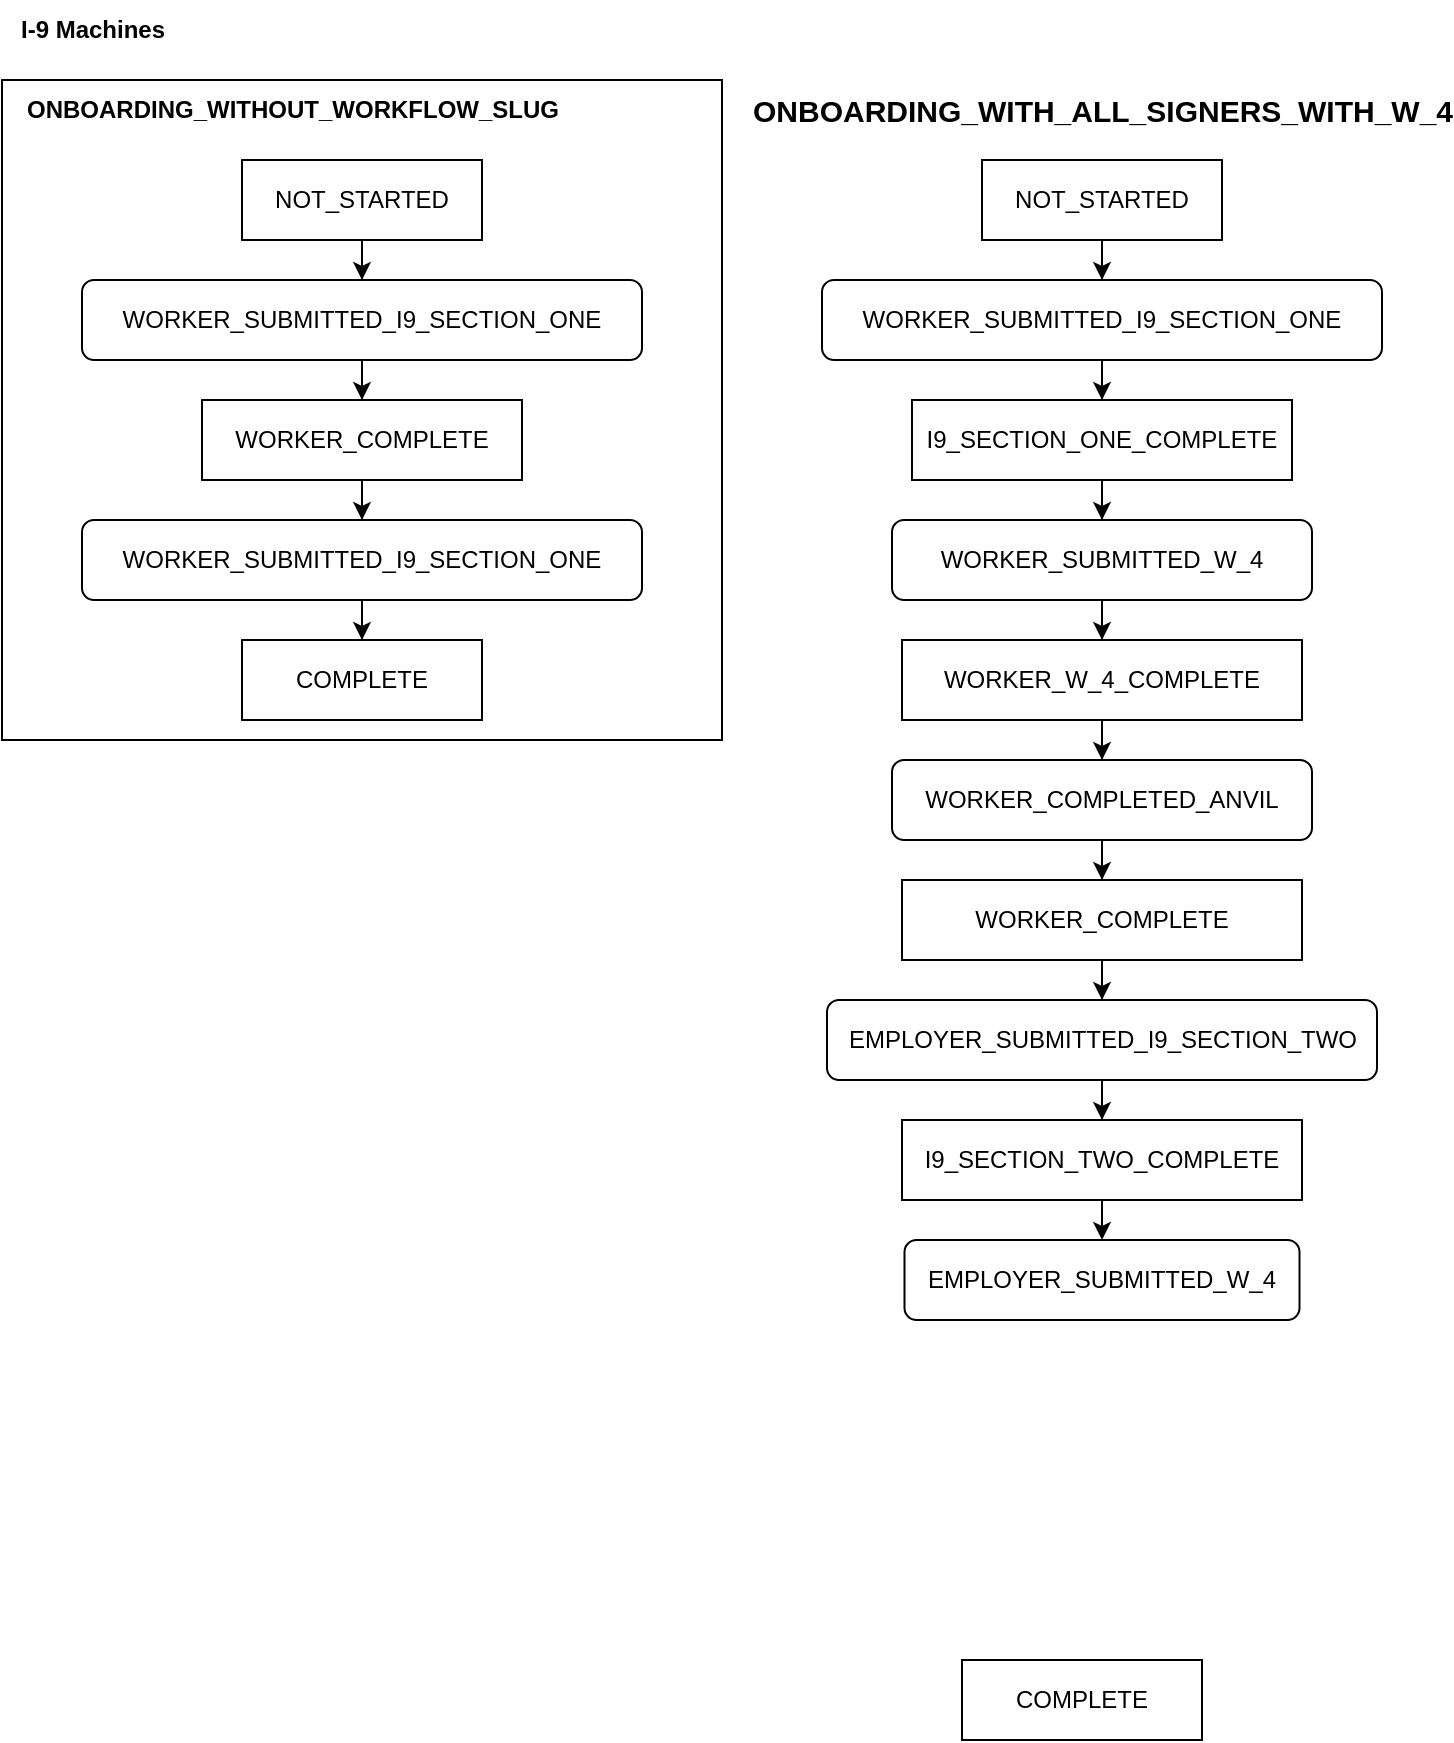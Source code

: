 <mxfile version="24.6.3" type="github">
  <diagram name="Page-1" id="iukkpxbPmAniCHK0yDrJ">
    <mxGraphModel dx="1274" dy="713" grid="1" gridSize="10" guides="1" tooltips="1" connect="1" arrows="1" fold="1" page="1" pageScale="1" pageWidth="850" pageHeight="1100" math="0" shadow="0">
      <root>
        <mxCell id="0" />
        <mxCell id="1" parent="0" />
        <mxCell id="TotN1_Kpjb51vsJ2ve7N-13" value="I-9 Machines" style="text;html=1;align=center;verticalAlign=middle;resizable=0;points=[];autosize=1;strokeColor=none;fillColor=none;fontStyle=1" vertex="1" parent="1">
          <mxGeometry width="90" height="30" as="geometry" />
        </mxCell>
        <mxCell id="TotN1_Kpjb51vsJ2ve7N-16" value="" style="group" vertex="1" connectable="0" parent="1">
          <mxGeometry y="40" width="360" height="330" as="geometry" />
        </mxCell>
        <mxCell id="TotN1_Kpjb51vsJ2ve7N-15" value="" style="whiteSpace=wrap;html=1;" vertex="1" parent="TotN1_Kpjb51vsJ2ve7N-16">
          <mxGeometry width="360" height="330" as="geometry" />
        </mxCell>
        <mxCell id="TotN1_Kpjb51vsJ2ve7N-9" style="edgeStyle=orthogonalEdgeStyle;rounded=0;orthogonalLoop=1;jettySize=auto;html=1;" edge="1" parent="TotN1_Kpjb51vsJ2ve7N-16" source="TotN1_Kpjb51vsJ2ve7N-4" target="TotN1_Kpjb51vsJ2ve7N-6">
          <mxGeometry relative="1" as="geometry" />
        </mxCell>
        <mxCell id="TotN1_Kpjb51vsJ2ve7N-4" value="NOT_STARTED" style="whiteSpace=wrap;html=1;" vertex="1" parent="TotN1_Kpjb51vsJ2ve7N-16">
          <mxGeometry x="120" y="40" width="120" height="40" as="geometry" />
        </mxCell>
        <mxCell id="TotN1_Kpjb51vsJ2ve7N-5" value="COMPLETE" style="whiteSpace=wrap;html=1;" vertex="1" parent="TotN1_Kpjb51vsJ2ve7N-16">
          <mxGeometry x="120" y="280" width="120" height="40" as="geometry" />
        </mxCell>
        <mxCell id="TotN1_Kpjb51vsJ2ve7N-10" style="edgeStyle=orthogonalEdgeStyle;rounded=0;orthogonalLoop=1;jettySize=auto;html=1;entryX=0.5;entryY=0;entryDx=0;entryDy=0;" edge="1" parent="TotN1_Kpjb51vsJ2ve7N-16" source="TotN1_Kpjb51vsJ2ve7N-6" target="TotN1_Kpjb51vsJ2ve7N-7">
          <mxGeometry relative="1" as="geometry" />
        </mxCell>
        <mxCell id="TotN1_Kpjb51vsJ2ve7N-6" value="WORKER_SUBMITTED_I9_SECTION_ONE" style="rounded=1;whiteSpace=wrap;html=1;" vertex="1" parent="TotN1_Kpjb51vsJ2ve7N-16">
          <mxGeometry x="40" y="100" width="280" height="40" as="geometry" />
        </mxCell>
        <mxCell id="TotN1_Kpjb51vsJ2ve7N-11" style="edgeStyle=orthogonalEdgeStyle;rounded=0;orthogonalLoop=1;jettySize=auto;html=1;entryX=0.5;entryY=0;entryDx=0;entryDy=0;" edge="1" parent="TotN1_Kpjb51vsJ2ve7N-16" source="TotN1_Kpjb51vsJ2ve7N-7" target="TotN1_Kpjb51vsJ2ve7N-8">
          <mxGeometry relative="1" as="geometry" />
        </mxCell>
        <mxCell id="TotN1_Kpjb51vsJ2ve7N-7" value="WORKER_COMPLETE" style="whiteSpace=wrap;html=1;" vertex="1" parent="TotN1_Kpjb51vsJ2ve7N-16">
          <mxGeometry x="100" y="160" width="160" height="40" as="geometry" />
        </mxCell>
        <mxCell id="TotN1_Kpjb51vsJ2ve7N-12" value="" style="edgeStyle=orthogonalEdgeStyle;rounded=0;orthogonalLoop=1;jettySize=auto;html=1;" edge="1" parent="TotN1_Kpjb51vsJ2ve7N-16" source="TotN1_Kpjb51vsJ2ve7N-8" target="TotN1_Kpjb51vsJ2ve7N-5">
          <mxGeometry relative="1" as="geometry" />
        </mxCell>
        <mxCell id="TotN1_Kpjb51vsJ2ve7N-8" value="WORKER_SUBMITTED_I9_SECTION_ONE" style="rounded=1;whiteSpace=wrap;html=1;" vertex="1" parent="TotN1_Kpjb51vsJ2ve7N-16">
          <mxGeometry x="40" y="220" width="280" height="40" as="geometry" />
        </mxCell>
        <mxCell id="TotN1_Kpjb51vsJ2ve7N-14" value="ONBOARDING_WITHOUT_WORKFLOW_SLUG" style="text;html=1;align=center;verticalAlign=middle;resizable=0;points=[];autosize=1;strokeColor=none;fillColor=none;fontStyle=1" vertex="1" parent="TotN1_Kpjb51vsJ2ve7N-16">
          <mxGeometry width="290" height="30" as="geometry" />
        </mxCell>
        <mxCell id="TotN1_Kpjb51vsJ2ve7N-19" style="edgeStyle=orthogonalEdgeStyle;rounded=0;orthogonalLoop=1;jettySize=auto;html=1;" edge="1" parent="1" source="TotN1_Kpjb51vsJ2ve7N-20" target="TotN1_Kpjb51vsJ2ve7N-23">
          <mxGeometry relative="1" as="geometry" />
        </mxCell>
        <mxCell id="TotN1_Kpjb51vsJ2ve7N-20" value="NOT_STARTED" style="whiteSpace=wrap;html=1;" vertex="1" parent="1">
          <mxGeometry x="490" y="80" width="120" height="40" as="geometry" />
        </mxCell>
        <mxCell id="TotN1_Kpjb51vsJ2ve7N-21" value="COMPLETE" style="whiteSpace=wrap;html=1;" vertex="1" parent="1">
          <mxGeometry x="480" y="830" width="120" height="40" as="geometry" />
        </mxCell>
        <mxCell id="TotN1_Kpjb51vsJ2ve7N-22" style="edgeStyle=orthogonalEdgeStyle;rounded=0;orthogonalLoop=1;jettySize=auto;html=1;entryX=0.5;entryY=0;entryDx=0;entryDy=0;" edge="1" parent="1" source="TotN1_Kpjb51vsJ2ve7N-23" target="TotN1_Kpjb51vsJ2ve7N-25">
          <mxGeometry relative="1" as="geometry" />
        </mxCell>
        <mxCell id="TotN1_Kpjb51vsJ2ve7N-23" value="WORKER_SUBMITTED_I9_SECTION_ONE" style="rounded=1;whiteSpace=wrap;html=1;" vertex="1" parent="1">
          <mxGeometry x="410" y="140" width="280" height="40" as="geometry" />
        </mxCell>
        <mxCell id="TotN1_Kpjb51vsJ2ve7N-24" style="edgeStyle=orthogonalEdgeStyle;rounded=0;orthogonalLoop=1;jettySize=auto;html=1;entryX=0.5;entryY=0;entryDx=0;entryDy=0;" edge="1" parent="1" source="TotN1_Kpjb51vsJ2ve7N-25" target="TotN1_Kpjb51vsJ2ve7N-32">
          <mxGeometry relative="1" as="geometry" />
        </mxCell>
        <mxCell id="TotN1_Kpjb51vsJ2ve7N-25" value="I9_SECTION_ONE_COMPLETE" style="whiteSpace=wrap;html=1;" vertex="1" parent="1">
          <mxGeometry x="455" y="200" width="190" height="40" as="geometry" />
        </mxCell>
        <mxCell id="TotN1_Kpjb51vsJ2ve7N-28" value="ONBOARDING_WITH_ALL_SIGNERS_WITH_W_4" style="text;html=1;align=center;verticalAlign=middle;resizable=0;points=[];autosize=1;strokeColor=none;fillColor=none;fontStyle=1;fontSize=15;" vertex="1" parent="1">
          <mxGeometry x="400" y="40" width="300" height="30" as="geometry" />
        </mxCell>
        <mxCell id="TotN1_Kpjb51vsJ2ve7N-35" style="edgeStyle=orthogonalEdgeStyle;rounded=0;orthogonalLoop=1;jettySize=auto;html=1;" edge="1" parent="1" source="TotN1_Kpjb51vsJ2ve7N-32" target="TotN1_Kpjb51vsJ2ve7N-33">
          <mxGeometry relative="1" as="geometry" />
        </mxCell>
        <mxCell id="TotN1_Kpjb51vsJ2ve7N-32" value="WORKER_SUBMITTED_W_4" style="rounded=1;whiteSpace=wrap;html=1;" vertex="1" parent="1">
          <mxGeometry x="445" y="260" width="210" height="40" as="geometry" />
        </mxCell>
        <mxCell id="TotN1_Kpjb51vsJ2ve7N-37" style="edgeStyle=orthogonalEdgeStyle;rounded=0;orthogonalLoop=1;jettySize=auto;html=1;" edge="1" parent="1" source="TotN1_Kpjb51vsJ2ve7N-33" target="TotN1_Kpjb51vsJ2ve7N-36">
          <mxGeometry relative="1" as="geometry" />
        </mxCell>
        <mxCell id="TotN1_Kpjb51vsJ2ve7N-33" value="WORKER_W_4_COMPLETE" style="whiteSpace=wrap;html=1;" vertex="1" parent="1">
          <mxGeometry x="450" y="320" width="200" height="40" as="geometry" />
        </mxCell>
        <mxCell id="TotN1_Kpjb51vsJ2ve7N-39" style="edgeStyle=orthogonalEdgeStyle;rounded=0;orthogonalLoop=1;jettySize=auto;html=1;" edge="1" parent="1" source="TotN1_Kpjb51vsJ2ve7N-36" target="TotN1_Kpjb51vsJ2ve7N-38">
          <mxGeometry relative="1" as="geometry" />
        </mxCell>
        <mxCell id="TotN1_Kpjb51vsJ2ve7N-36" value="WORKER_COMPLETED_ANVIL" style="rounded=1;whiteSpace=wrap;html=1;" vertex="1" parent="1">
          <mxGeometry x="445" y="380" width="210" height="40" as="geometry" />
        </mxCell>
        <mxCell id="TotN1_Kpjb51vsJ2ve7N-41" style="edgeStyle=orthogonalEdgeStyle;rounded=0;orthogonalLoop=1;jettySize=auto;html=1;" edge="1" parent="1" source="TotN1_Kpjb51vsJ2ve7N-38" target="TotN1_Kpjb51vsJ2ve7N-40">
          <mxGeometry relative="1" as="geometry" />
        </mxCell>
        <mxCell id="TotN1_Kpjb51vsJ2ve7N-38" value="WORKER_COMPLETE" style="whiteSpace=wrap;html=1;" vertex="1" parent="1">
          <mxGeometry x="450" y="440" width="200" height="40" as="geometry" />
        </mxCell>
        <mxCell id="TotN1_Kpjb51vsJ2ve7N-43" style="edgeStyle=orthogonalEdgeStyle;rounded=0;orthogonalLoop=1;jettySize=auto;html=1;" edge="1" parent="1" source="TotN1_Kpjb51vsJ2ve7N-40" target="TotN1_Kpjb51vsJ2ve7N-42">
          <mxGeometry relative="1" as="geometry" />
        </mxCell>
        <mxCell id="TotN1_Kpjb51vsJ2ve7N-40" value="EMPLOYER_SUBMITTED_I9_SECTION_TWO" style="rounded=1;whiteSpace=wrap;html=1;" vertex="1" parent="1">
          <mxGeometry x="412.5" y="500" width="275" height="40" as="geometry" />
        </mxCell>
        <mxCell id="TotN1_Kpjb51vsJ2ve7N-45" style="edgeStyle=orthogonalEdgeStyle;rounded=0;orthogonalLoop=1;jettySize=auto;html=1;" edge="1" parent="1" source="TotN1_Kpjb51vsJ2ve7N-42" target="TotN1_Kpjb51vsJ2ve7N-44">
          <mxGeometry relative="1" as="geometry" />
        </mxCell>
        <mxCell id="TotN1_Kpjb51vsJ2ve7N-42" value="I9_SECTION_TWO_COMPLETE" style="whiteSpace=wrap;html=1;" vertex="1" parent="1">
          <mxGeometry x="450" y="560" width="200" height="40" as="geometry" />
        </mxCell>
        <mxCell id="TotN1_Kpjb51vsJ2ve7N-44" value="EMPLOYER_SUBMITTED_W_4" style="rounded=1;whiteSpace=wrap;html=1;" vertex="1" parent="1">
          <mxGeometry x="451.25" y="620" width="197.5" height="40" as="geometry" />
        </mxCell>
      </root>
    </mxGraphModel>
  </diagram>
</mxfile>
